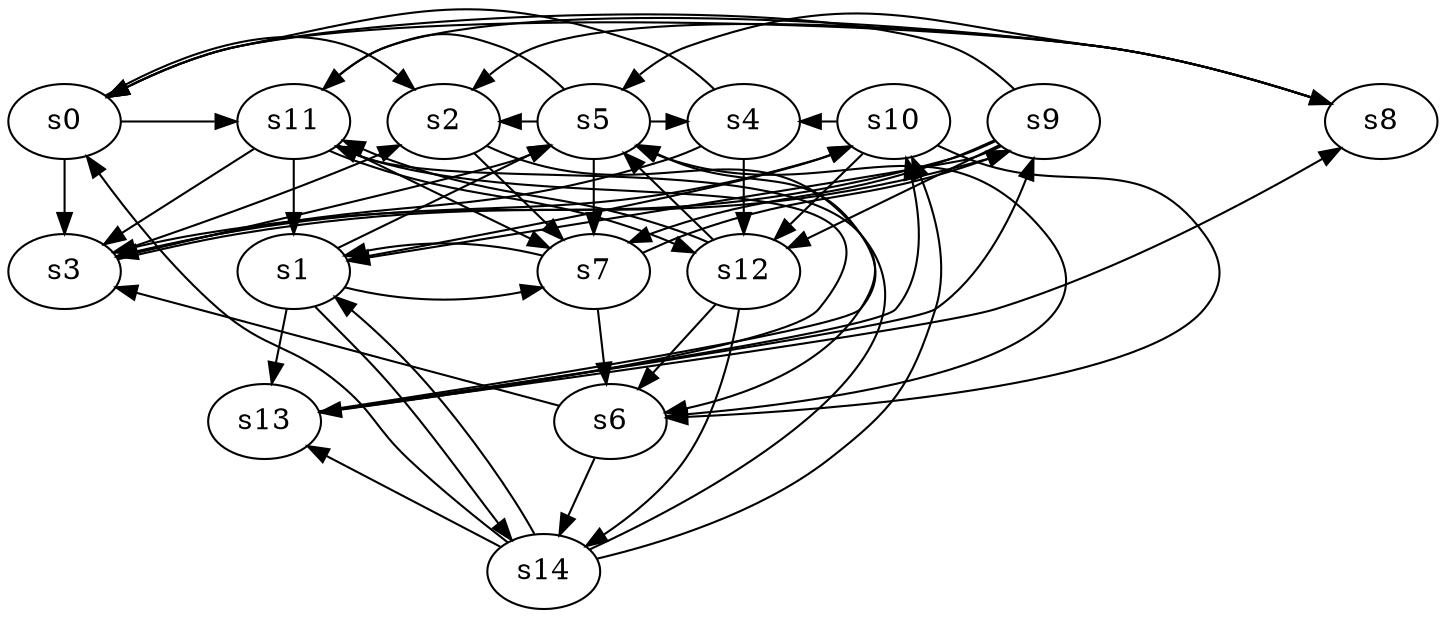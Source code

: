 digraph game_0755_complex_15 {
    s0 [name="s0", player=1];
    s1 [name="s1", player=0];
    s2 [name="s2", player=1];
    s3 [name="s3", player=0];
    s4 [name="s4", player=0];
    s5 [name="s5", player=1, target=1];
    s6 [name="s6", player=1];
    s7 [name="s7", player=0];
    s8 [name="s8", player=0, target=1];
    s9 [name="s9", player=0];
    s10 [name="s10", player=0];
    s11 [name="s11", player=0, target=1];
    s12 [name="s12", player=0];
    s13 [name="s13", player=0];
    s14 [name="s14", player=1, target=1];

    s0 -> s2 [constraint="!(time % 4 == 3)"];
    s0 -> s3;
    s0 -> s11 [constraint="!(time % 4 == 0)"];
    s1 -> s5 [constraint="!(time % 6 == 2)"];
    s1 -> s7 [constraint="time % 3 == 1"];
    s1 -> s10 [constraint="time % 5 == 0 || time % 4 == 1"];
    s1 -> s13;
    s1 -> s14;
    s2 -> s6 [constraint="time % 5 == 4 || time % 5 == 0"];
    s2 -> s7 [constraint="!(time % 6 == 4)"];
    s3 -> s2 [constraint="time % 8 == 5"];
    s3 -> s5 [constraint="time % 5 == 1 || time % 2 == 0"];
    s3 -> s9 [constraint="!(time % 5 == 2)"];
    s3 -> s10 [constraint="time == 0 || time == 1"];
    s4 -> s0 [constraint="time % 4 == 1 || time % 5 == 4"];
    s4 -> s3 [constraint="!(time % 5 == 0)"];
    s4 -> s12 [constraint="!(time % 6 == 4)"];
    s5 -> s2 [constraint="time % 3 == 1 && time % 4 == 0"];
    s5 -> s4 [constraint="!(time % 5 == 0)"];
    s5 -> s7;
    s5 -> s11 [constraint="time % 2 == 1 || time % 3 == 0"];
    s6 -> s3 [constraint="time == 10 || time == 12 || time == 19 || time == 27"];
    s6 -> s5 [constraint="time % 8 == 6"];
    s6 -> s14;
    s7 -> s1 [constraint="time % 4 == 0 || time % 3 == 2"];
    s7 -> s6;
    s7 -> s9 [constraint="time % 4 == 0 || time % 4 == 2"];
    s8 -> s0 [constraint="time % 4 == 3 && time % 3 == 1"];
    s8 -> s2 [constraint="time % 3 == 2 || time % 5 == 0"];
    s8 -> s5 [constraint="time % 7 == 0"];
    s9 -> s0 [constraint="time % 4 == 0 && time % 3 == 1"];
    s9 -> s1 [constraint="time % 3 == 2 && time % 5 == 4"];
    s9 -> s3 [constraint="time == 4 || time == 10 || time == 18 || time == 19 || time == 20"];
    s9 -> s7;
    s9 -> s12 [constraint="time % 2 == 1 && time % 3 == 0"];
    s10 -> s4 [constraint="time % 2 == 1 || time % 2 == 1"];
    s10 -> s6 [constraint="time % 3 == 1 && time % 5 == 3"];
    s10 -> s12 [constraint="time == 20"];
    s11 -> s1;
    s11 -> s3 [constraint="time % 2 == 0"];
    s11 -> s7;
    s11 -> s8 [constraint="time % 3 == 2 || time % 3 == 2"];
    s11 -> s12 [constraint="time == 8 || time == 16"];
    s11 -> s13 [constraint="time % 3 == 2 || time % 5 == 3"];
    s12 -> s5 [constraint="!(time % 2 == 1)"];
    s12 -> s6;
    s12 -> s11 [constraint="time == 13"];
    s12 -> s14 [constraint="time % 3 == 2 && time % 3 == 0"];
    s13 -> s5 [constraint="time == 0 || time == 2 || time == 4 || time == 5 || time == 10"];
    s13 -> s8 [constraint="time % 3 == 1 && time % 5 == 3"];
    s13 -> s9 [constraint="time == 1 || time == 3 || time == 11"];
    s13 -> s10 [constraint="!(time % 4 == 3)"];
    s14 -> s0 [constraint="!(time % 5 == 1)"];
    s14 -> s1 [constraint="!(time % 4 == 0)"];
    s14 -> s10 [constraint="time % 8 == 6"];
    s14 -> s11 [constraint="time % 4 == 2 || time % 3 == 1"];
    s14 -> s13 [constraint="time % 3 == 0 && time % 5 == 2"];
}
